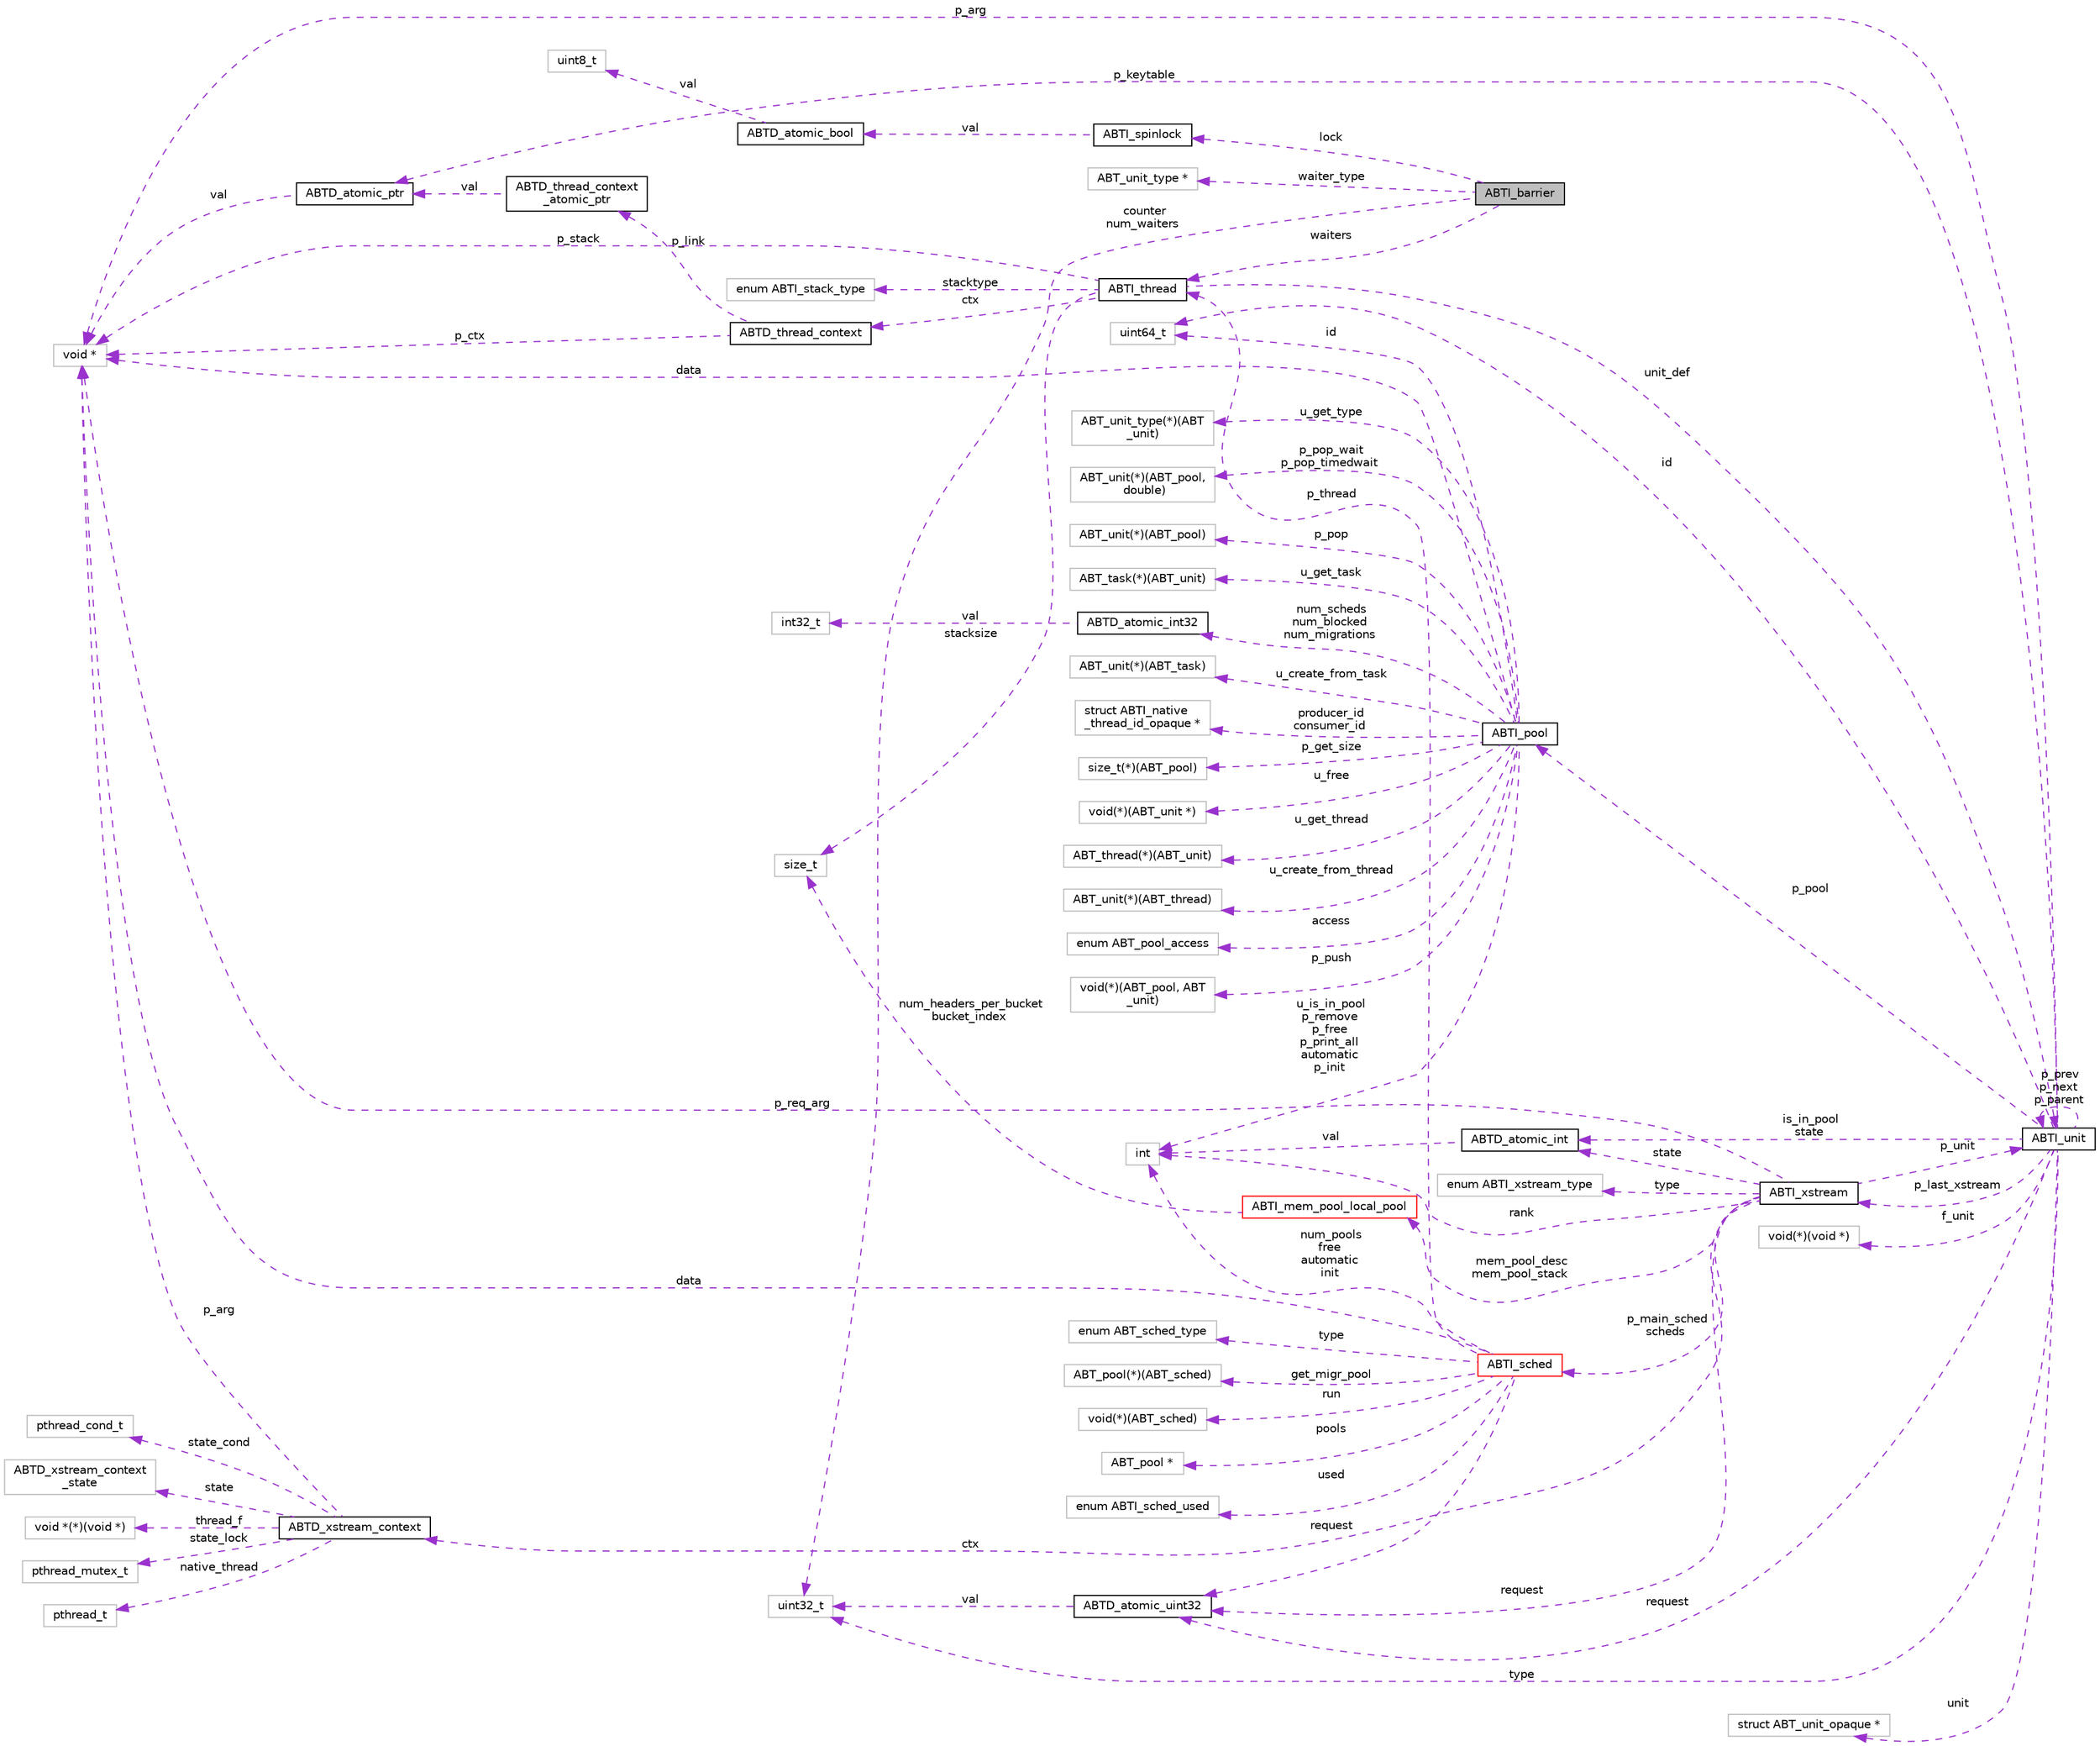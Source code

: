 digraph "ABTI_barrier"
{
  edge [fontname="Helvetica",fontsize="10",labelfontname="Helvetica",labelfontsize="10"];
  node [fontname="Helvetica",fontsize="10",shape=record];
  rankdir="LR";
  Node1 [label="ABTI_barrier",height=0.2,width=0.4,color="black", fillcolor="grey75", style="filled" fontcolor="black"];
  Node2 -> Node1 [dir="back",color="darkorchid3",fontsize="10",style="dashed",label=" lock" ,fontname="Helvetica"];
  Node2 [label="ABTI_spinlock",height=0.2,width=0.4,color="black", fillcolor="white", style="filled",URL="$dc/d81/structABTI__spinlock.html"];
  Node3 -> Node2 [dir="back",color="darkorchid3",fontsize="10",style="dashed",label=" val" ,fontname="Helvetica"];
  Node3 [label="ABTD_atomic_bool",height=0.2,width=0.4,color="black", fillcolor="white", style="filled",URL="$df/d2c/structABTD__atomic__bool.html"];
  Node4 -> Node3 [dir="back",color="darkorchid3",fontsize="10",style="dashed",label=" val" ,fontname="Helvetica"];
  Node4 [label="uint8_t",height=0.2,width=0.4,color="grey75", fillcolor="white", style="filled"];
  Node5 -> Node1 [dir="back",color="darkorchid3",fontsize="10",style="dashed",label=" waiter_type" ,fontname="Helvetica"];
  Node5 [label="ABT_unit_type *",height=0.2,width=0.4,color="grey75", fillcolor="white", style="filled"];
  Node6 -> Node1 [dir="back",color="darkorchid3",fontsize="10",style="dashed",label=" waiters" ,fontname="Helvetica"];
  Node6 [label="ABTI_thread",height=0.2,width=0.4,color="black", fillcolor="white", style="filled",URL="$d3/d55/structABTI__thread.html"];
  Node7 -> Node6 [dir="back",color="darkorchid3",fontsize="10",style="dashed",label=" stacksize" ,fontname="Helvetica"];
  Node7 [label="size_t",height=0.2,width=0.4,color="grey75", fillcolor="white", style="filled"];
  Node8 -> Node6 [dir="back",color="darkorchid3",fontsize="10",style="dashed",label=" ctx" ,fontname="Helvetica"];
  Node8 [label="ABTD_thread_context",height=0.2,width=0.4,color="black", fillcolor="white", style="filled",URL="$d5/de4/structABTD__thread__context.html"];
  Node9 -> Node8 [dir="back",color="darkorchid3",fontsize="10",style="dashed",label=" p_link" ,fontname="Helvetica"];
  Node9 [label="ABTD_thread_context\l_atomic_ptr",height=0.2,width=0.4,color="black", fillcolor="white", style="filled",URL="$dd/dc0/structABTD__thread__context__atomic__ptr.html"];
  Node10 -> Node9 [dir="back",color="darkorchid3",fontsize="10",style="dashed",label=" val" ,fontname="Helvetica"];
  Node10 [label="ABTD_atomic_ptr",height=0.2,width=0.4,color="black", fillcolor="white", style="filled",URL="$df/d5b/structABTD__atomic__ptr.html"];
  Node11 -> Node10 [dir="back",color="darkorchid3",fontsize="10",style="dashed",label=" val" ,fontname="Helvetica"];
  Node11 [label="void *",height=0.2,width=0.4,color="grey75", fillcolor="white", style="filled"];
  Node11 -> Node8 [dir="back",color="darkorchid3",fontsize="10",style="dashed",label=" p_ctx" ,fontname="Helvetica"];
  Node12 -> Node6 [dir="back",color="darkorchid3",fontsize="10",style="dashed",label=" stacktype" ,fontname="Helvetica"];
  Node12 [label="enum ABTI_stack_type",height=0.2,width=0.4,color="grey75", fillcolor="white", style="filled"];
  Node11 -> Node6 [dir="back",color="darkorchid3",fontsize="10",style="dashed",label=" p_stack" ,fontname="Helvetica"];
  Node13 -> Node6 [dir="back",color="darkorchid3",fontsize="10",style="dashed",label=" unit_def" ,fontname="Helvetica"];
  Node13 [label="ABTI_unit",height=0.2,width=0.4,color="black", fillcolor="white", style="filled",URL="$dc/d58/structABTI__unit.html"];
  Node14 -> Node13 [dir="back",color="darkorchid3",fontsize="10",style="dashed",label=" f_unit" ,fontname="Helvetica"];
  Node14 [label="void(*)(void *)",height=0.2,width=0.4,color="grey75", fillcolor="white", style="filled"];
  Node15 -> Node13 [dir="back",color="darkorchid3",fontsize="10",style="dashed",label=" id" ,fontname="Helvetica"];
  Node15 [label="uint64_t",height=0.2,width=0.4,color="grey75", fillcolor="white", style="filled"];
  Node16 -> Node13 [dir="back",color="darkorchid3",fontsize="10",style="dashed",label=" p_pool" ,fontname="Helvetica"];
  Node16 [label="ABTI_pool",height=0.2,width=0.4,color="black", fillcolor="white", style="filled",URL="$df/d65/structABTI__pool.html"];
  Node17 -> Node16 [dir="back",color="darkorchid3",fontsize="10",style="dashed",label=" p_get_size" ,fontname="Helvetica"];
  Node17 [label="size_t(*)(ABT_pool)",height=0.2,width=0.4,color="grey75", fillcolor="white", style="filled"];
  Node18 -> Node16 [dir="back",color="darkorchid3",fontsize="10",style="dashed",label=" u_free" ,fontname="Helvetica"];
  Node18 [label="void(*)(ABT_unit *)",height=0.2,width=0.4,color="grey75", fillcolor="white", style="filled"];
  Node19 -> Node16 [dir="back",color="darkorchid3",fontsize="10",style="dashed",label=" u_get_thread" ,fontname="Helvetica"];
  Node19 [label="ABT_thread(*)(ABT_unit)",height=0.2,width=0.4,color="grey75", fillcolor="white", style="filled"];
  Node20 -> Node16 [dir="back",color="darkorchid3",fontsize="10",style="dashed",label=" u_create_from_thread" ,fontname="Helvetica"];
  Node20 [label="ABT_unit(*)(ABT_thread)",height=0.2,width=0.4,color="grey75", fillcolor="white", style="filled"];
  Node15 -> Node16 [dir="back",color="darkorchid3",fontsize="10",style="dashed",label=" id" ,fontname="Helvetica"];
  Node21 -> Node16 [dir="back",color="darkorchid3",fontsize="10",style="dashed",label=" access" ,fontname="Helvetica"];
  Node21 [label="enum ABT_pool_access",height=0.2,width=0.4,color="grey75", fillcolor="white", style="filled"];
  Node22 -> Node16 [dir="back",color="darkorchid3",fontsize="10",style="dashed",label=" p_push" ,fontname="Helvetica"];
  Node22 [label="void(*)(ABT_pool, ABT\l_unit)",height=0.2,width=0.4,color="grey75", fillcolor="white", style="filled"];
  Node23 -> Node16 [dir="back",color="darkorchid3",fontsize="10",style="dashed",label=" u_get_type" ,fontname="Helvetica"];
  Node23 [label="ABT_unit_type(*)(ABT\l_unit)",height=0.2,width=0.4,color="grey75", fillcolor="white", style="filled"];
  Node24 -> Node16 [dir="back",color="darkorchid3",fontsize="10",style="dashed",label=" p_pop_wait\np_pop_timedwait" ,fontname="Helvetica"];
  Node24 [label="ABT_unit(*)(ABT_pool,\l double)",height=0.2,width=0.4,color="grey75", fillcolor="white", style="filled"];
  Node25 -> Node16 [dir="back",color="darkorchid3",fontsize="10",style="dashed",label=" u_is_in_pool\np_remove\np_free\np_print_all\nautomatic\np_init" ,fontname="Helvetica"];
  Node25 [label="int",height=0.2,width=0.4,color="grey75", fillcolor="white", style="filled"];
  Node26 -> Node16 [dir="back",color="darkorchid3",fontsize="10",style="dashed",label=" num_scheds\nnum_blocked\nnum_migrations" ,fontname="Helvetica"];
  Node26 [label="ABTD_atomic_int32",height=0.2,width=0.4,color="black", fillcolor="white", style="filled",URL="$db/d9a/structABTD__atomic__int32.html"];
  Node27 -> Node26 [dir="back",color="darkorchid3",fontsize="10",style="dashed",label=" val" ,fontname="Helvetica"];
  Node27 [label="int32_t",height=0.2,width=0.4,color="grey75", fillcolor="white", style="filled"];
  Node28 -> Node16 [dir="back",color="darkorchid3",fontsize="10",style="dashed",label=" u_get_task" ,fontname="Helvetica"];
  Node28 [label="ABT_task(*)(ABT_unit)",height=0.2,width=0.4,color="grey75", fillcolor="white", style="filled"];
  Node29 -> Node16 [dir="back",color="darkorchid3",fontsize="10",style="dashed",label=" u_create_from_task" ,fontname="Helvetica"];
  Node29 [label="ABT_unit(*)(ABT_task)",height=0.2,width=0.4,color="grey75", fillcolor="white", style="filled"];
  Node30 -> Node16 [dir="back",color="darkorchid3",fontsize="10",style="dashed",label=" producer_id\nconsumer_id" ,fontname="Helvetica"];
  Node30 [label="struct ABTI_native\l_thread_id_opaque *",height=0.2,width=0.4,color="grey75", fillcolor="white", style="filled"];
  Node31 -> Node16 [dir="back",color="darkorchid3",fontsize="10",style="dashed",label=" p_pop" ,fontname="Helvetica"];
  Node31 [label="ABT_unit(*)(ABT_pool)",height=0.2,width=0.4,color="grey75", fillcolor="white", style="filled"];
  Node11 -> Node16 [dir="back",color="darkorchid3",fontsize="10",style="dashed",label=" data" ,fontname="Helvetica"];
  Node32 -> Node13 [dir="back",color="darkorchid3",fontsize="10",style="dashed",label=" p_last_xstream" ,fontname="Helvetica"];
  Node32 [label="ABTI_xstream",height=0.2,width=0.4,color="black", fillcolor="white", style="filled",URL="$dc/d3f/structABTI__xstream.html"];
  Node33 -> Node32 [dir="back",color="darkorchid3",fontsize="10",style="dashed",label=" ctx" ,fontname="Helvetica"];
  Node33 [label="ABTD_xstream_context",height=0.2,width=0.4,color="black", fillcolor="white", style="filled",URL="$df/dec/structABTD__xstream__context.html"];
  Node34 -> Node33 [dir="back",color="darkorchid3",fontsize="10",style="dashed",label=" state" ,fontname="Helvetica"];
  Node34 [label="ABTD_xstream_context\l_state",height=0.2,width=0.4,color="grey75", fillcolor="white", style="filled"];
  Node35 -> Node33 [dir="back",color="darkorchid3",fontsize="10",style="dashed",label=" thread_f" ,fontname="Helvetica"];
  Node35 [label="void *(*)(void *)",height=0.2,width=0.4,color="grey75", fillcolor="white", style="filled"];
  Node36 -> Node33 [dir="back",color="darkorchid3",fontsize="10",style="dashed",label=" state_lock" ,fontname="Helvetica"];
  Node36 [label="pthread_mutex_t",height=0.2,width=0.4,color="grey75", fillcolor="white", style="filled"];
  Node37 -> Node33 [dir="back",color="darkorchid3",fontsize="10",style="dashed",label=" native_thread" ,fontname="Helvetica"];
  Node37 [label="pthread_t",height=0.2,width=0.4,color="grey75", fillcolor="white", style="filled"];
  Node38 -> Node33 [dir="back",color="darkorchid3",fontsize="10",style="dashed",label=" state_cond" ,fontname="Helvetica"];
  Node38 [label="pthread_cond_t",height=0.2,width=0.4,color="grey75", fillcolor="white", style="filled"];
  Node11 -> Node33 [dir="back",color="darkorchid3",fontsize="10",style="dashed",label=" p_arg" ,fontname="Helvetica"];
  Node39 -> Node32 [dir="back",color="darkorchid3",fontsize="10",style="dashed",label=" p_main_sched\nscheds" ,fontname="Helvetica"];
  Node39 [label="ABTI_sched",height=0.2,width=0.4,color="red", fillcolor="white", style="filled",URL="$d0/dd5/structABTI__sched.html"];
  Node6 -> Node39 [dir="back",color="darkorchid3",fontsize="10",style="dashed",label=" p_thread" ,fontname="Helvetica"];
  Node40 -> Node39 [dir="back",color="darkorchid3",fontsize="10",style="dashed",label=" get_migr_pool" ,fontname="Helvetica"];
  Node40 [label="ABT_pool(*)(ABT_sched)",height=0.2,width=0.4,color="grey75", fillcolor="white", style="filled"];
  Node25 -> Node39 [dir="back",color="darkorchid3",fontsize="10",style="dashed",label=" num_pools\nfree\nautomatic\ninit" ,fontname="Helvetica"];
  Node41 -> Node39 [dir="back",color="darkorchid3",fontsize="10",style="dashed",label=" run" ,fontname="Helvetica"];
  Node41 [label="void(*)(ABT_sched)",height=0.2,width=0.4,color="grey75", fillcolor="white", style="filled"];
  Node42 -> Node39 [dir="back",color="darkorchid3",fontsize="10",style="dashed",label=" pools" ,fontname="Helvetica"];
  Node42 [label="ABT_pool *",height=0.2,width=0.4,color="grey75", fillcolor="white", style="filled"];
  Node43 -> Node39 [dir="back",color="darkorchid3",fontsize="10",style="dashed",label=" request" ,fontname="Helvetica"];
  Node43 [label="ABTD_atomic_uint32",height=0.2,width=0.4,color="black", fillcolor="white", style="filled",URL="$db/df7/structABTD__atomic__uint32.html"];
  Node44 -> Node43 [dir="back",color="darkorchid3",fontsize="10",style="dashed",label=" val" ,fontname="Helvetica"];
  Node44 [label="uint32_t",height=0.2,width=0.4,color="grey75", fillcolor="white", style="filled"];
  Node45 -> Node39 [dir="back",color="darkorchid3",fontsize="10",style="dashed",label=" used" ,fontname="Helvetica"];
  Node45 [label="enum ABTI_sched_used",height=0.2,width=0.4,color="grey75", fillcolor="white", style="filled"];
  Node11 -> Node39 [dir="back",color="darkorchid3",fontsize="10",style="dashed",label=" data" ,fontname="Helvetica"];
  Node46 -> Node39 [dir="back",color="darkorchid3",fontsize="10",style="dashed",label=" type" ,fontname="Helvetica"];
  Node46 [label="enum ABT_sched_type",height=0.2,width=0.4,color="grey75", fillcolor="white", style="filled"];
  Node47 -> Node32 [dir="back",color="darkorchid3",fontsize="10",style="dashed",label=" type" ,fontname="Helvetica"];
  Node47 [label="enum ABTI_xstream_type",height=0.2,width=0.4,color="grey75", fillcolor="white", style="filled"];
  Node48 -> Node32 [dir="back",color="darkorchid3",fontsize="10",style="dashed",label=" state" ,fontname="Helvetica"];
  Node48 [label="ABTD_atomic_int",height=0.2,width=0.4,color="black", fillcolor="white", style="filled",URL="$d5/df5/structABTD__atomic__int.html"];
  Node25 -> Node48 [dir="back",color="darkorchid3",fontsize="10",style="dashed",label=" val" ,fontname="Helvetica"];
  Node25 -> Node32 [dir="back",color="darkorchid3",fontsize="10",style="dashed",label=" rank" ,fontname="Helvetica"];
  Node49 -> Node32 [dir="back",color="darkorchid3",fontsize="10",style="dashed",label=" mem_pool_desc\nmem_pool_stack" ,fontname="Helvetica"];
  Node49 [label="ABTI_mem_pool_local_pool",height=0.2,width=0.4,color="red", fillcolor="white", style="filled",URL="$d6/d69/structABTI__mem__pool__local__pool.html"];
  Node7 -> Node49 [dir="back",color="darkorchid3",fontsize="10",style="dashed",label=" num_headers_per_bucket\nbucket_index" ,fontname="Helvetica"];
  Node43 -> Node32 [dir="back",color="darkorchid3",fontsize="10",style="dashed",label=" request" ,fontname="Helvetica"];
  Node11 -> Node32 [dir="back",color="darkorchid3",fontsize="10",style="dashed",label=" p_req_arg" ,fontname="Helvetica"];
  Node13 -> Node32 [dir="back",color="darkorchid3",fontsize="10",style="dashed",label=" p_unit" ,fontname="Helvetica"];
  Node44 -> Node13 [dir="back",color="darkorchid3",fontsize="10",style="dashed",label=" type" ,fontname="Helvetica"];
  Node48 -> Node13 [dir="back",color="darkorchid3",fontsize="10",style="dashed",label=" is_in_pool\nstate" ,fontname="Helvetica"];
  Node10 -> Node13 [dir="back",color="darkorchid3",fontsize="10",style="dashed",label=" p_keytable" ,fontname="Helvetica"];
  Node43 -> Node13 [dir="back",color="darkorchid3",fontsize="10",style="dashed",label=" request" ,fontname="Helvetica"];
  Node11 -> Node13 [dir="back",color="darkorchid3",fontsize="10",style="dashed",label=" p_arg" ,fontname="Helvetica"];
  Node50 -> Node13 [dir="back",color="darkorchid3",fontsize="10",style="dashed",label=" unit" ,fontname="Helvetica"];
  Node50 [label="struct ABT_unit_opaque *",height=0.2,width=0.4,color="grey75", fillcolor="white", style="filled"];
  Node13 -> Node13 [dir="back",color="darkorchid3",fontsize="10",style="dashed",label=" p_prev\np_next\np_parent" ,fontname="Helvetica"];
  Node44 -> Node1 [dir="back",color="darkorchid3",fontsize="10",style="dashed",label=" counter\nnum_waiters" ,fontname="Helvetica"];
}
